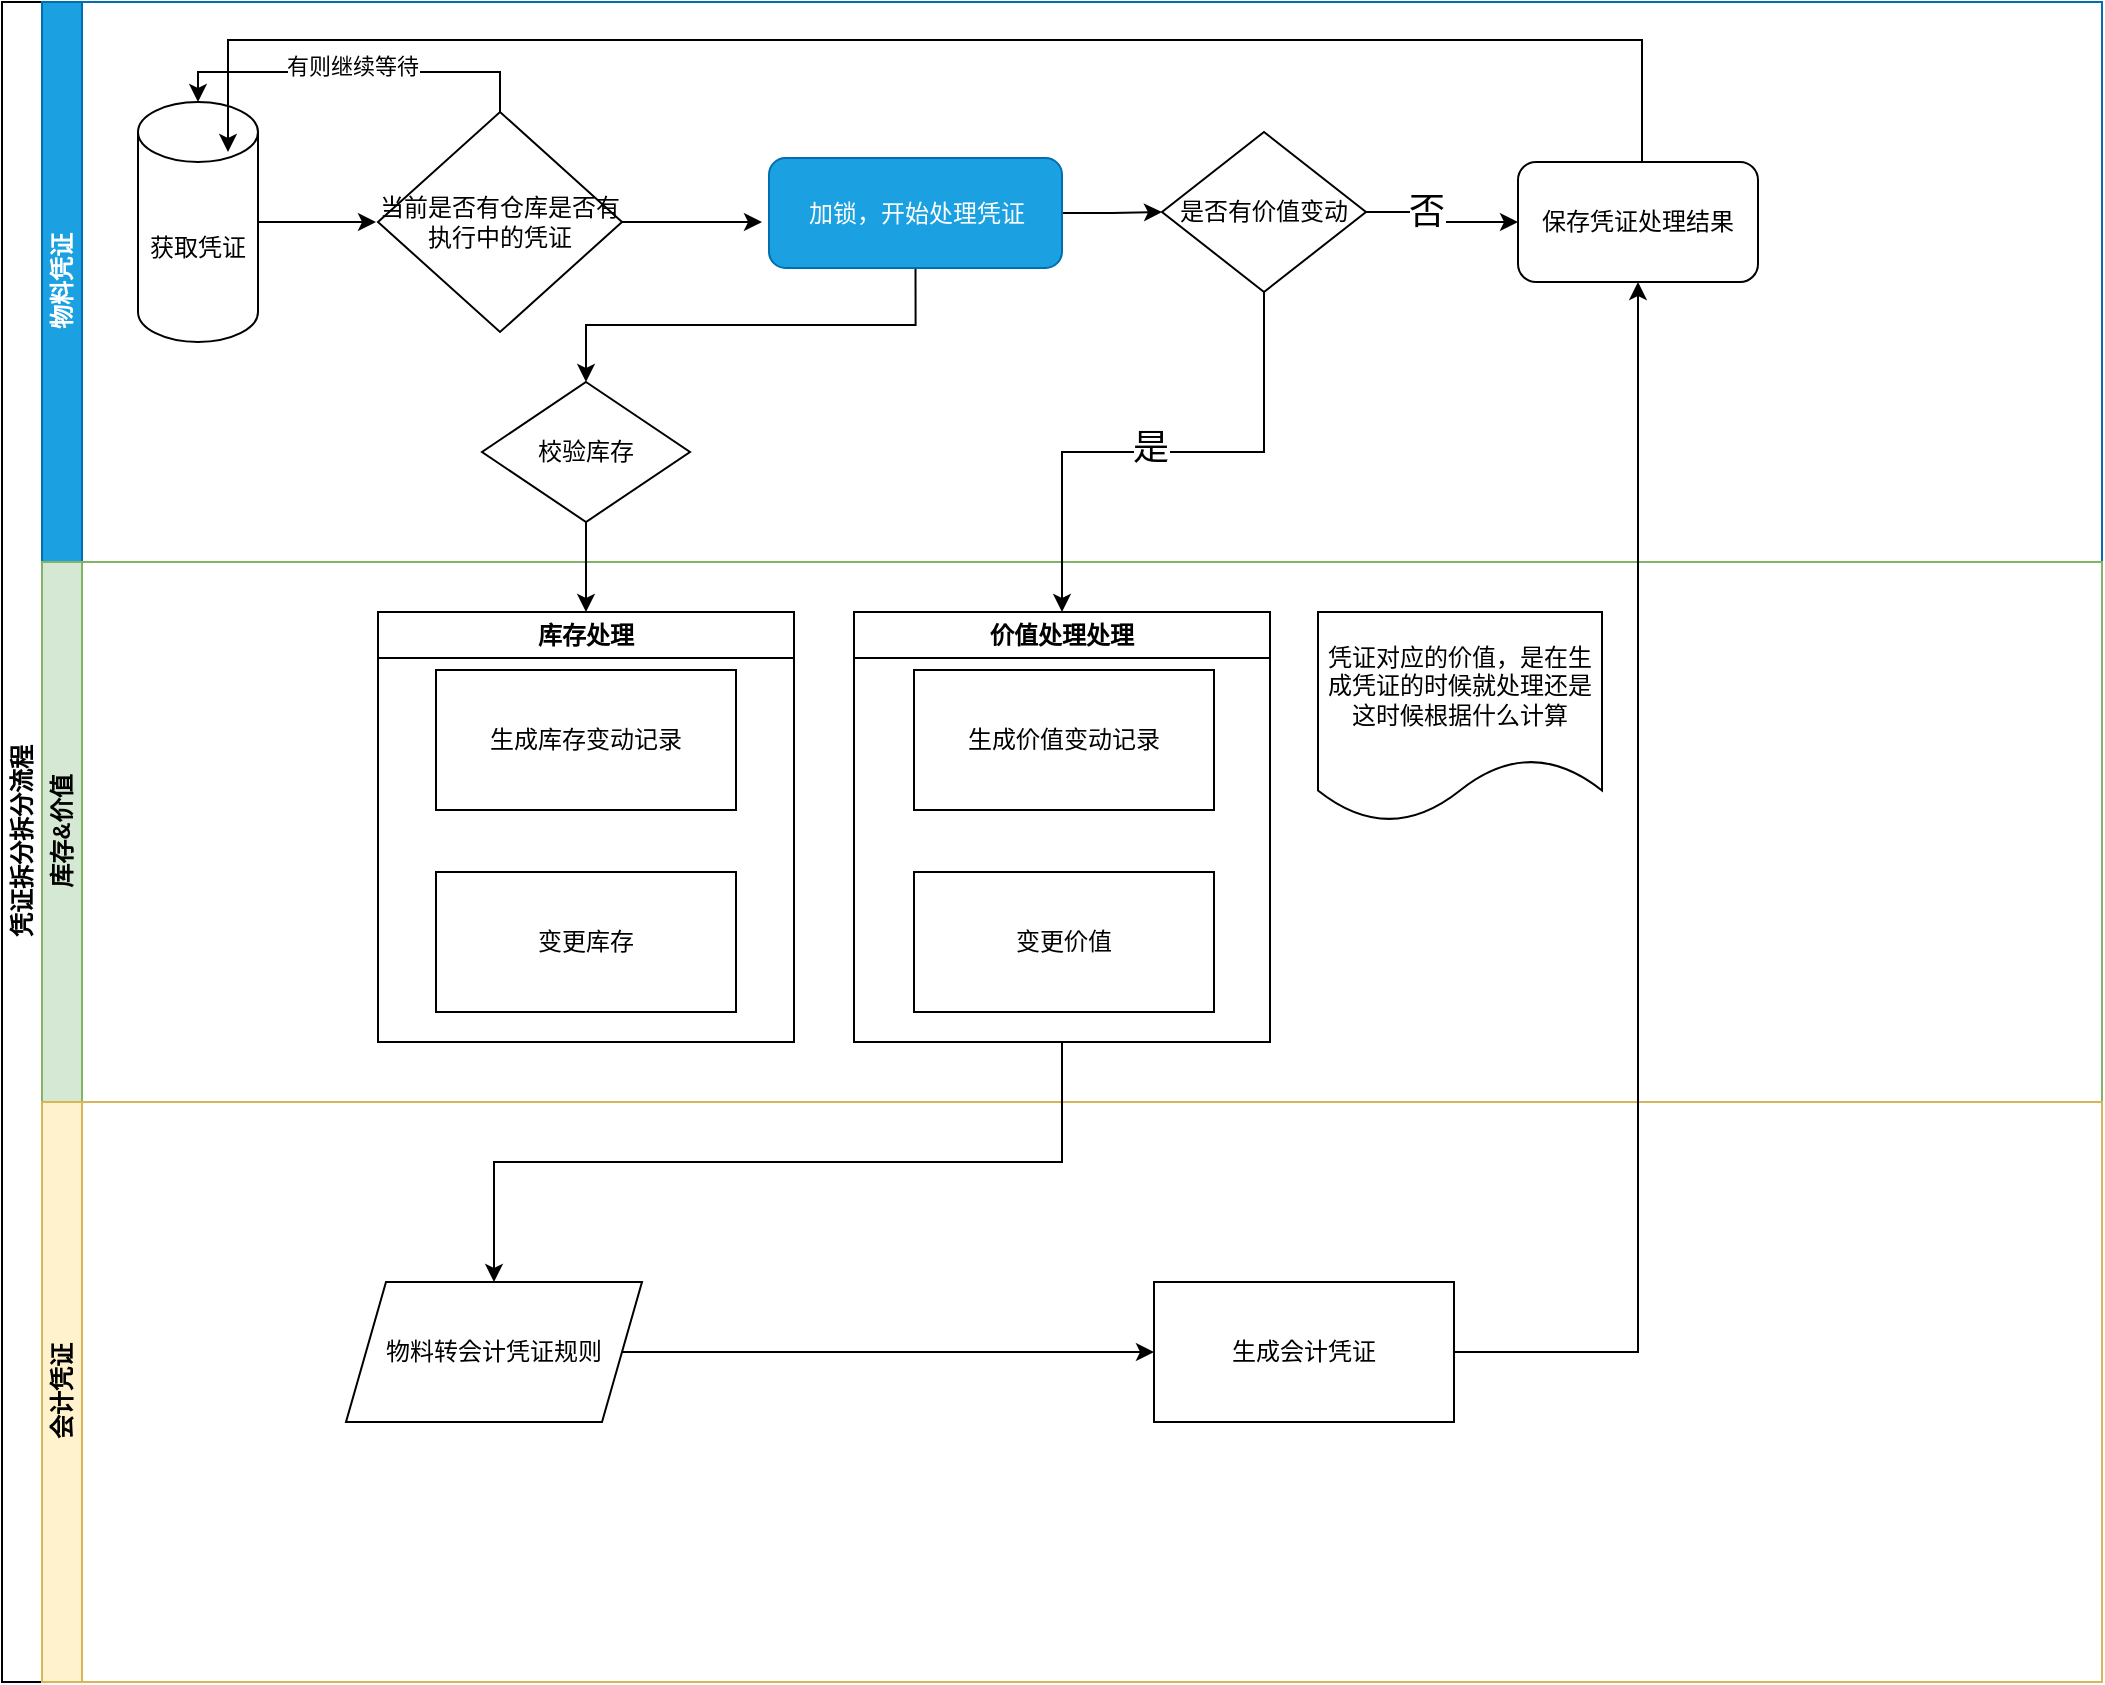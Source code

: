 <mxfile version="24.8.0">
  <diagram id="prtHgNgQTEPvFCAcTncT" name="Page-1">
    <mxGraphModel dx="2261" dy="756" grid="1" gridSize="10" guides="1" tooltips="1" connect="1" arrows="1" fold="1" page="1" pageScale="1" pageWidth="827" pageHeight="1169" math="0" shadow="0">
      <root>
        <mxCell id="0" />
        <mxCell id="1" parent="0" />
        <mxCell id="dNxyNK7c78bLwvsdeMH5-19" value="凭证拆分拆分流程" style="swimlane;html=1;childLayout=stackLayout;resizeParent=1;resizeParentMax=0;horizontal=0;startSize=20;horizontalStack=0;" parent="1" vertex="1">
          <mxGeometry x="-30" y="91" width="1050" height="840" as="geometry" />
        </mxCell>
        <mxCell id="dNxyNK7c78bLwvsdeMH5-20" value="物料凭证" style="swimlane;html=1;startSize=20;horizontal=0;fillColor=#1ba1e2;fontColor=#ffffff;strokeColor=#006EAF;" parent="dNxyNK7c78bLwvsdeMH5-19" vertex="1">
          <mxGeometry x="20" width="1030" height="280" as="geometry" />
        </mxCell>
        <mxCell id="LG8pZTU2bvwQHo-lbVss-6" value="" style="edgeStyle=orthogonalEdgeStyle;rounded=0;orthogonalLoop=1;jettySize=auto;html=1;" edge="1" parent="dNxyNK7c78bLwvsdeMH5-20" source="LG8pZTU2bvwQHo-lbVss-4">
          <mxGeometry relative="1" as="geometry">
            <mxPoint x="167" y="110" as="targetPoint" />
          </mxGeometry>
        </mxCell>
        <mxCell id="LG8pZTU2bvwQHo-lbVss-4" value="获取凭证" style="shape=cylinder3;whiteSpace=wrap;html=1;boundedLbl=1;backgroundOutline=1;size=15;" vertex="1" parent="dNxyNK7c78bLwvsdeMH5-20">
          <mxGeometry x="48" y="50" width="60" height="120" as="geometry" />
        </mxCell>
        <mxCell id="LG8pZTU2bvwQHo-lbVss-18" style="edgeStyle=orthogonalEdgeStyle;rounded=0;orthogonalLoop=1;jettySize=auto;html=1;" edge="1" parent="dNxyNK7c78bLwvsdeMH5-20" source="LG8pZTU2bvwQHo-lbVss-10" target="LG8pZTU2bvwQHo-lbVss-17">
          <mxGeometry relative="1" as="geometry" />
        </mxCell>
        <mxCell id="LG8pZTU2bvwQHo-lbVss-19" value="&lt;font style=&quot;font-size: 18px;&quot;&gt;否&lt;/font&gt;" style="edgeLabel;html=1;align=center;verticalAlign=middle;resizable=0;points=[];" vertex="1" connectable="0" parent="LG8pZTU2bvwQHo-lbVss-18">
          <mxGeometry x="-0.255" relative="1" as="geometry">
            <mxPoint as="offset" />
          </mxGeometry>
        </mxCell>
        <mxCell id="LG8pZTU2bvwQHo-lbVss-10" value="是否有价值变动" style="rhombus;whiteSpace=wrap;html=1;" vertex="1" parent="dNxyNK7c78bLwvsdeMH5-20">
          <mxGeometry x="560" y="65" width="102" height="80" as="geometry" />
        </mxCell>
        <mxCell id="LG8pZTU2bvwQHo-lbVss-17" value="保存凭证处理结果" style="rounded=1;whiteSpace=wrap;html=1;" vertex="1" parent="dNxyNK7c78bLwvsdeMH5-20">
          <mxGeometry x="738" y="80" width="120" height="60" as="geometry" />
        </mxCell>
        <mxCell id="LG8pZTU2bvwQHo-lbVss-43" value="校验库存" style="rhombus;whiteSpace=wrap;html=1;" vertex="1" parent="dNxyNK7c78bLwvsdeMH5-20">
          <mxGeometry x="220" y="190" width="104" height="70" as="geometry" />
        </mxCell>
        <mxCell id="LG8pZTU2bvwQHo-lbVss-51" style="edgeStyle=orthogonalEdgeStyle;rounded=0;orthogonalLoop=1;jettySize=auto;html=1;exitX=0.5;exitY=1;exitDx=0;exitDy=0;" edge="1" parent="dNxyNK7c78bLwvsdeMH5-20" source="LG8pZTU2bvwQHo-lbVss-47" target="LG8pZTU2bvwQHo-lbVss-43">
          <mxGeometry relative="1" as="geometry" />
        </mxCell>
        <mxCell id="LG8pZTU2bvwQHo-lbVss-55" value="" style="edgeStyle=orthogonalEdgeStyle;rounded=0;orthogonalLoop=1;jettySize=auto;html=1;" edge="1" parent="dNxyNK7c78bLwvsdeMH5-20" source="LG8pZTU2bvwQHo-lbVss-47" target="LG8pZTU2bvwQHo-lbVss-10">
          <mxGeometry relative="1" as="geometry" />
        </mxCell>
        <mxCell id="LG8pZTU2bvwQHo-lbVss-47" value="加锁，开始处理凭证" style="rounded=1;whiteSpace=wrap;html=1;fillColor=#1ba1e2;fontColor=#ffffff;strokeColor=#006EAF;" vertex="1" parent="dNxyNK7c78bLwvsdeMH5-20">
          <mxGeometry x="363.5" y="78" width="146.5" height="55" as="geometry" />
        </mxCell>
        <mxCell id="LG8pZTU2bvwQHo-lbVss-56" style="edgeStyle=orthogonalEdgeStyle;rounded=0;orthogonalLoop=1;jettySize=auto;html=1;exitX=1;exitY=0.5;exitDx=0;exitDy=0;" edge="1" parent="dNxyNK7c78bLwvsdeMH5-20" source="LG8pZTU2bvwQHo-lbVss-48">
          <mxGeometry relative="1" as="geometry">
            <mxPoint x="360" y="110" as="targetPoint" />
          </mxGeometry>
        </mxCell>
        <mxCell id="LG8pZTU2bvwQHo-lbVss-48" value="当前是否有仓库是否有执行中的凭证" style="rhombus;whiteSpace=wrap;html=1;" vertex="1" parent="dNxyNK7c78bLwvsdeMH5-20">
          <mxGeometry x="168" y="55" width="122" height="110" as="geometry" />
        </mxCell>
        <mxCell id="LG8pZTU2bvwQHo-lbVss-52" style="edgeStyle=orthogonalEdgeStyle;rounded=0;orthogonalLoop=1;jettySize=auto;html=1;exitX=0.5;exitY=0;exitDx=0;exitDy=0;entryX=0.5;entryY=0;entryDx=0;entryDy=0;entryPerimeter=0;" edge="1" parent="dNxyNK7c78bLwvsdeMH5-20" source="LG8pZTU2bvwQHo-lbVss-48" target="LG8pZTU2bvwQHo-lbVss-4">
          <mxGeometry relative="1" as="geometry" />
        </mxCell>
        <mxCell id="LG8pZTU2bvwQHo-lbVss-53" value="有则继续等待" style="edgeLabel;html=1;align=center;verticalAlign=middle;resizable=0;points=[];" vertex="1" connectable="0" parent="LG8pZTU2bvwQHo-lbVss-52">
          <mxGeometry x="0.01" y="-3" relative="1" as="geometry">
            <mxPoint as="offset" />
          </mxGeometry>
        </mxCell>
        <mxCell id="LG8pZTU2bvwQHo-lbVss-60" style="edgeStyle=orthogonalEdgeStyle;rounded=0;orthogonalLoop=1;jettySize=auto;html=1;entryX=0.75;entryY=0.208;entryDx=0;entryDy=0;entryPerimeter=0;" edge="1" parent="dNxyNK7c78bLwvsdeMH5-20" target="LG8pZTU2bvwQHo-lbVss-4">
          <mxGeometry relative="1" as="geometry">
            <mxPoint x="800" y="80" as="sourcePoint" />
            <Array as="points">
              <mxPoint x="800" y="80" />
              <mxPoint x="800" y="19" />
              <mxPoint x="93" y="19" />
            </Array>
          </mxGeometry>
        </mxCell>
        <mxCell id="dNxyNK7c78bLwvsdeMH5-21" value="库存&amp;amp;价值" style="swimlane;html=1;startSize=20;horizontal=0;fillColor=#d5e8d4;strokeColor=#82b366;" parent="dNxyNK7c78bLwvsdeMH5-19" vertex="1">
          <mxGeometry x="20" y="280" width="1030" height="270" as="geometry" />
        </mxCell>
        <mxCell id="dNxyNK7c78bLwvsdeMH5-26" value="生成库存变动记录" style="rounded=0;whiteSpace=wrap;html=1;fontFamily=Helvetica;fontSize=12;fontColor=#000000;align=center;" parent="dNxyNK7c78bLwvsdeMH5-21" vertex="1">
          <mxGeometry x="197" y="54" width="150" height="70" as="geometry" />
        </mxCell>
        <mxCell id="LG8pZTU2bvwQHo-lbVss-8" value="变更库存" style="rounded=0;whiteSpace=wrap;html=1;fontFamily=Helvetica;fontSize=12;fontColor=#000000;align=center;" vertex="1" parent="dNxyNK7c78bLwvsdeMH5-21">
          <mxGeometry x="197" y="155" width="150" height="70" as="geometry" />
        </mxCell>
        <mxCell id="LG8pZTU2bvwQHo-lbVss-21" value="变更价值" style="rounded=0;whiteSpace=wrap;html=1;fontFamily=Helvetica;fontSize=12;fontColor=#000000;align=center;" vertex="1" parent="dNxyNK7c78bLwvsdeMH5-21">
          <mxGeometry x="436" y="155" width="150" height="70" as="geometry" />
        </mxCell>
        <mxCell id="LG8pZTU2bvwQHo-lbVss-36" value="库存处理" style="swimlane;whiteSpace=wrap;html=1;" vertex="1" parent="dNxyNK7c78bLwvsdeMH5-21">
          <mxGeometry x="168" y="25" width="208" height="215" as="geometry" />
        </mxCell>
        <mxCell id="LG8pZTU2bvwQHo-lbVss-38" value="价值处理处理" style="swimlane;whiteSpace=wrap;html=1;" vertex="1" parent="dNxyNK7c78bLwvsdeMH5-21">
          <mxGeometry x="406" y="25" width="208" height="215" as="geometry" />
        </mxCell>
        <mxCell id="LG8pZTU2bvwQHo-lbVss-20" value="生成价值变动记录" style="rounded=0;whiteSpace=wrap;html=1;fontFamily=Helvetica;fontSize=12;fontColor=#000000;align=center;" vertex="1" parent="LG8pZTU2bvwQHo-lbVss-38">
          <mxGeometry x="30" y="29" width="150" height="70" as="geometry" />
        </mxCell>
        <mxCell id="LG8pZTU2bvwQHo-lbVss-46" value="凭证对应的价值，是在生成凭证的时候就处理还是这时候根据什么计算" style="shape=document;whiteSpace=wrap;html=1;boundedLbl=1;" vertex="1" parent="dNxyNK7c78bLwvsdeMH5-21">
          <mxGeometry x="638" y="25" width="142" height="105" as="geometry" />
        </mxCell>
        <mxCell id="LG8pZTU2bvwQHo-lbVss-26" style="edgeStyle=orthogonalEdgeStyle;rounded=0;orthogonalLoop=1;jettySize=auto;html=1;exitX=0.5;exitY=1;exitDx=0;exitDy=0;entryX=0.5;entryY=0;entryDx=0;entryDy=0;" edge="1" parent="dNxyNK7c78bLwvsdeMH5-19" source="LG8pZTU2bvwQHo-lbVss-10" target="LG8pZTU2bvwQHo-lbVss-38">
          <mxGeometry relative="1" as="geometry">
            <mxPoint x="519" y="300" as="targetPoint" />
          </mxGeometry>
        </mxCell>
        <mxCell id="LG8pZTU2bvwQHo-lbVss-28" value="&lt;font style=&quot;font-size: 18px;&quot;&gt;是&lt;/font&gt;" style="edgeLabel;html=1;align=center;verticalAlign=middle;resizable=0;points=[];" vertex="1" connectable="0" parent="LG8pZTU2bvwQHo-lbVss-26">
          <mxGeometry x="0.054" y="-2" relative="1" as="geometry">
            <mxPoint as="offset" />
          </mxGeometry>
        </mxCell>
        <mxCell id="dNxyNK7c78bLwvsdeMH5-22" value="会计凭证" style="swimlane;html=1;startSize=20;horizontal=0;fillColor=#fff2cc;strokeColor=#d6b656;" parent="dNxyNK7c78bLwvsdeMH5-19" vertex="1">
          <mxGeometry x="20" y="550" width="1030" height="290" as="geometry" />
        </mxCell>
        <mxCell id="LG8pZTU2bvwQHo-lbVss-29" value="生成会计凭证" style="rounded=0;whiteSpace=wrap;html=1;fontFamily=Helvetica;fontSize=12;fontColor=#000000;align=center;" vertex="1" parent="dNxyNK7c78bLwvsdeMH5-22">
          <mxGeometry x="556" y="90" width="150" height="70" as="geometry" />
        </mxCell>
        <mxCell id="LG8pZTU2bvwQHo-lbVss-35" value="" style="edgeStyle=orthogonalEdgeStyle;rounded=0;orthogonalLoop=1;jettySize=auto;html=1;" edge="1" parent="dNxyNK7c78bLwvsdeMH5-22" source="LG8pZTU2bvwQHo-lbVss-33" target="LG8pZTU2bvwQHo-lbVss-29">
          <mxGeometry relative="1" as="geometry" />
        </mxCell>
        <mxCell id="LG8pZTU2bvwQHo-lbVss-33" value="物料转会计凭证规则" style="shape=parallelogram;perimeter=parallelogramPerimeter;whiteSpace=wrap;html=1;fixedSize=1;" vertex="1" parent="dNxyNK7c78bLwvsdeMH5-22">
          <mxGeometry x="152" y="90" width="148" height="70" as="geometry" />
        </mxCell>
        <mxCell id="LG8pZTU2bvwQHo-lbVss-39" style="edgeStyle=orthogonalEdgeStyle;rounded=0;orthogonalLoop=1;jettySize=auto;html=1;exitX=0.5;exitY=1;exitDx=0;exitDy=0;entryX=0.5;entryY=0;entryDx=0;entryDy=0;" edge="1" parent="dNxyNK7c78bLwvsdeMH5-19" source="LG8pZTU2bvwQHo-lbVss-38" target="LG8pZTU2bvwQHo-lbVss-33">
          <mxGeometry relative="1" as="geometry" />
        </mxCell>
        <mxCell id="LG8pZTU2bvwQHo-lbVss-42" style="edgeStyle=orthogonalEdgeStyle;rounded=0;orthogonalLoop=1;jettySize=auto;html=1;exitX=1;exitY=0.5;exitDx=0;exitDy=0;entryX=0.5;entryY=1;entryDx=0;entryDy=0;" edge="1" parent="dNxyNK7c78bLwvsdeMH5-19" source="LG8pZTU2bvwQHo-lbVss-29" target="LG8pZTU2bvwQHo-lbVss-17">
          <mxGeometry relative="1" as="geometry" />
        </mxCell>
        <mxCell id="LG8pZTU2bvwQHo-lbVss-45" style="edgeStyle=orthogonalEdgeStyle;rounded=0;orthogonalLoop=1;jettySize=auto;html=1;exitX=0.5;exitY=1;exitDx=0;exitDy=0;" edge="1" parent="dNxyNK7c78bLwvsdeMH5-19" source="LG8pZTU2bvwQHo-lbVss-43" target="LG8pZTU2bvwQHo-lbVss-36">
          <mxGeometry relative="1" as="geometry" />
        </mxCell>
      </root>
    </mxGraphModel>
  </diagram>
</mxfile>
